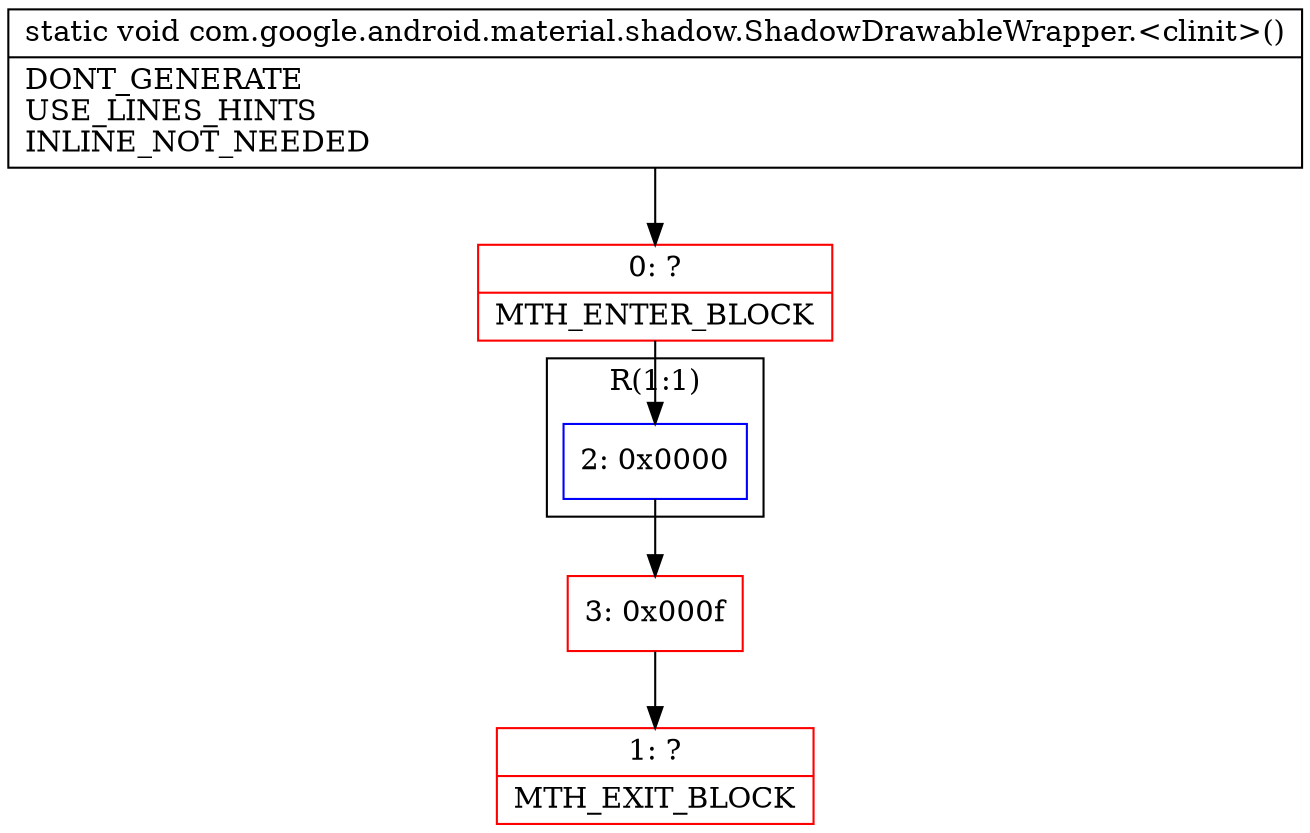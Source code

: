 digraph "CFG forcom.google.android.material.shadow.ShadowDrawableWrapper.\<clinit\>()V" {
subgraph cluster_Region_375667480 {
label = "R(1:1)";
node [shape=record,color=blue];
Node_2 [shape=record,label="{2\:\ 0x0000}"];
}
Node_0 [shape=record,color=red,label="{0\:\ ?|MTH_ENTER_BLOCK\l}"];
Node_3 [shape=record,color=red,label="{3\:\ 0x000f}"];
Node_1 [shape=record,color=red,label="{1\:\ ?|MTH_EXIT_BLOCK\l}"];
MethodNode[shape=record,label="{static void com.google.android.material.shadow.ShadowDrawableWrapper.\<clinit\>()  | DONT_GENERATE\lUSE_LINES_HINTS\lINLINE_NOT_NEEDED\l}"];
MethodNode -> Node_0;Node_2 -> Node_3;
Node_0 -> Node_2;
Node_3 -> Node_1;
}

